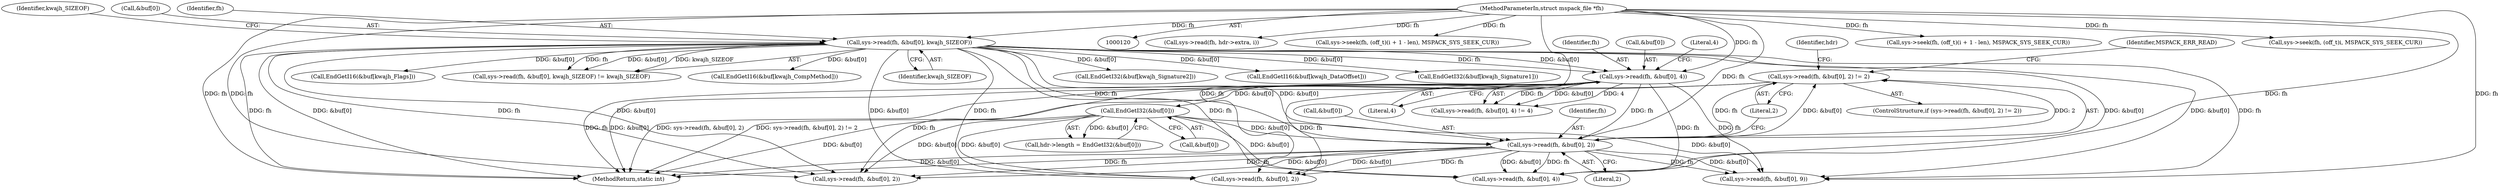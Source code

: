 digraph "0_libmspack_0b0ef9344255ff5acfac6b7af09198ac9c9756c8@API" {
"1000246" [label="(Call,sys->read(fh, &buf[0], 2) != 2)"];
"1000247" [label="(Call,sys->read(fh, &buf[0], 2))"];
"1000129" [label="(Call,sys->read(fh, &buf[0], kwajh_SIZEOF))"];
"1000122" [label="(MethodParameterIn,struct mspack_file *fh)"];
"1000219" [label="(Call,sys->read(fh, &buf[0], 4))"];
"1000233" [label="(Call,EndGetI32(&buf[0]))"];
"1000512" [label="(Call,sys->read(fh, hdr->extra, i))"];
"1000374" [label="(Call,sys->seek(fh, (off_t)(i + 1 - len), MSPACK_SYS_SEEK_CUR))"];
"1000128" [label="(Call,sys->read(fh, &buf[0], kwajh_SIZEOF) != kwajh_SIZEOF)"];
"1000220" [label="(Identifier,fh)"];
"1000247" [label="(Call,sys->read(fh, &buf[0], 2))"];
"1000221" [label="(Call,&buf[0])"];
"1000122" [label="(MethodParameterIn,struct mspack_file *fh)"];
"1000246" [label="(Call,sys->read(fh, &buf[0], 2) != 2)"];
"1000473" [label="(Call,sys->read(fh, &buf[0], 2))"];
"1000446" [label="(Call,sys->seek(fh, (off_t)(i + 1 - len), MSPACK_SYS_SEEK_CUR))"];
"1000130" [label="(Identifier,fh)"];
"1000256" [label="(Identifier,MSPACK_ERR_READ)"];
"1000167" [label="(Call,EndGetI16(&buf[kwajh_CompMethod]))"];
"1000249" [label="(Call,&buf[0])"];
"1000332" [label="(Call,sys->read(fh, &buf[0], 9))"];
"1000284" [label="(Call,sys->seek(fh, (off_t)i, MSPACK_SYS_SEEK_CUR))"];
"1000225" [label="(Literal,4)"];
"1000248" [label="(Identifier,fh)"];
"1000535" [label="(MethodReturn,static int)"];
"1000219" [label="(Call,sys->read(fh, &buf[0], 4))"];
"1000136" [label="(Identifier,kwajh_SIZEOF)"];
"1000135" [label="(Identifier,kwajh_SIZEOF)"];
"1000404" [label="(Call,sys->read(fh, &buf[0], 4))"];
"1000245" [label="(ControlStructure,if (sys->read(fh, &buf[0], 2) != 2))"];
"1000129" [label="(Call,sys->read(fh, &buf[0], kwajh_SIZEOF))"];
"1000229" [label="(Call,hdr->length = EndGetI32(&buf[0]))"];
"1000266" [label="(Call,sys->read(fh, &buf[0], 2))"];
"1000131" [label="(Call,&buf[0])"];
"1000233" [label="(Call,EndGetI32(&buf[0]))"];
"1000253" [label="(Literal,2)"];
"1000154" [label="(Call,EndGetI32(&buf[kwajh_Signature2]))"];
"1000226" [label="(Literal,4)"];
"1000176" [label="(Call,EndGetI16(&buf[kwajh_DataOffset]))"];
"1000260" [label="(Identifier,hdr)"];
"1000145" [label="(Call,EndGetI32(&buf[kwajh_Signature1]))"];
"1000218" [label="(Call,sys->read(fh, &buf[0], 4) != 4)"];
"1000234" [label="(Call,&buf[0])"];
"1000185" [label="(Call,EndGetI16(&buf[kwajh_Flags]))"];
"1000254" [label="(Literal,2)"];
"1000246" -> "1000245"  [label="AST: "];
"1000246" -> "1000254"  [label="CFG: "];
"1000247" -> "1000246"  [label="AST: "];
"1000254" -> "1000246"  [label="AST: "];
"1000256" -> "1000246"  [label="CFG: "];
"1000260" -> "1000246"  [label="CFG: "];
"1000246" -> "1000535"  [label="DDG: sys->read(fh, &buf[0], 2) != 2"];
"1000246" -> "1000535"  [label="DDG: sys->read(fh, &buf[0], 2)"];
"1000247" -> "1000246"  [label="DDG: fh"];
"1000247" -> "1000246"  [label="DDG: &buf[0]"];
"1000247" -> "1000246"  [label="DDG: 2"];
"1000247" -> "1000253"  [label="CFG: "];
"1000248" -> "1000247"  [label="AST: "];
"1000249" -> "1000247"  [label="AST: "];
"1000253" -> "1000247"  [label="AST: "];
"1000254" -> "1000247"  [label="CFG: "];
"1000247" -> "1000535"  [label="DDG: fh"];
"1000247" -> "1000535"  [label="DDG: &buf[0]"];
"1000129" -> "1000247"  [label="DDG: fh"];
"1000129" -> "1000247"  [label="DDG: &buf[0]"];
"1000219" -> "1000247"  [label="DDG: fh"];
"1000122" -> "1000247"  [label="DDG: fh"];
"1000233" -> "1000247"  [label="DDG: &buf[0]"];
"1000247" -> "1000266"  [label="DDG: fh"];
"1000247" -> "1000266"  [label="DDG: &buf[0]"];
"1000247" -> "1000332"  [label="DDG: fh"];
"1000247" -> "1000332"  [label="DDG: &buf[0]"];
"1000247" -> "1000404"  [label="DDG: fh"];
"1000247" -> "1000404"  [label="DDG: &buf[0]"];
"1000247" -> "1000473"  [label="DDG: fh"];
"1000247" -> "1000473"  [label="DDG: &buf[0]"];
"1000129" -> "1000128"  [label="AST: "];
"1000129" -> "1000135"  [label="CFG: "];
"1000130" -> "1000129"  [label="AST: "];
"1000131" -> "1000129"  [label="AST: "];
"1000135" -> "1000129"  [label="AST: "];
"1000136" -> "1000129"  [label="CFG: "];
"1000129" -> "1000535"  [label="DDG: fh"];
"1000129" -> "1000535"  [label="DDG: &buf[0]"];
"1000129" -> "1000128"  [label="DDG: fh"];
"1000129" -> "1000128"  [label="DDG: &buf[0]"];
"1000129" -> "1000128"  [label="DDG: kwajh_SIZEOF"];
"1000122" -> "1000129"  [label="DDG: fh"];
"1000129" -> "1000145"  [label="DDG: &buf[0]"];
"1000129" -> "1000154"  [label="DDG: &buf[0]"];
"1000129" -> "1000167"  [label="DDG: &buf[0]"];
"1000129" -> "1000176"  [label="DDG: &buf[0]"];
"1000129" -> "1000185"  [label="DDG: &buf[0]"];
"1000129" -> "1000219"  [label="DDG: fh"];
"1000129" -> "1000219"  [label="DDG: &buf[0]"];
"1000129" -> "1000266"  [label="DDG: fh"];
"1000129" -> "1000266"  [label="DDG: &buf[0]"];
"1000129" -> "1000332"  [label="DDG: fh"];
"1000129" -> "1000332"  [label="DDG: &buf[0]"];
"1000129" -> "1000404"  [label="DDG: fh"];
"1000129" -> "1000404"  [label="DDG: &buf[0]"];
"1000129" -> "1000473"  [label="DDG: fh"];
"1000129" -> "1000473"  [label="DDG: &buf[0]"];
"1000122" -> "1000120"  [label="AST: "];
"1000122" -> "1000535"  [label="DDG: fh"];
"1000122" -> "1000219"  [label="DDG: fh"];
"1000122" -> "1000266"  [label="DDG: fh"];
"1000122" -> "1000284"  [label="DDG: fh"];
"1000122" -> "1000332"  [label="DDG: fh"];
"1000122" -> "1000374"  [label="DDG: fh"];
"1000122" -> "1000404"  [label="DDG: fh"];
"1000122" -> "1000446"  [label="DDG: fh"];
"1000122" -> "1000473"  [label="DDG: fh"];
"1000122" -> "1000512"  [label="DDG: fh"];
"1000219" -> "1000218"  [label="AST: "];
"1000219" -> "1000225"  [label="CFG: "];
"1000220" -> "1000219"  [label="AST: "];
"1000221" -> "1000219"  [label="AST: "];
"1000225" -> "1000219"  [label="AST: "];
"1000226" -> "1000219"  [label="CFG: "];
"1000219" -> "1000535"  [label="DDG: &buf[0]"];
"1000219" -> "1000535"  [label="DDG: fh"];
"1000219" -> "1000218"  [label="DDG: fh"];
"1000219" -> "1000218"  [label="DDG: &buf[0]"];
"1000219" -> "1000218"  [label="DDG: 4"];
"1000219" -> "1000233"  [label="DDG: &buf[0]"];
"1000219" -> "1000266"  [label="DDG: fh"];
"1000219" -> "1000332"  [label="DDG: fh"];
"1000219" -> "1000404"  [label="DDG: fh"];
"1000219" -> "1000473"  [label="DDG: fh"];
"1000233" -> "1000229"  [label="AST: "];
"1000233" -> "1000234"  [label="CFG: "];
"1000234" -> "1000233"  [label="AST: "];
"1000229" -> "1000233"  [label="CFG: "];
"1000233" -> "1000535"  [label="DDG: &buf[0]"];
"1000233" -> "1000229"  [label="DDG: &buf[0]"];
"1000233" -> "1000266"  [label="DDG: &buf[0]"];
"1000233" -> "1000332"  [label="DDG: &buf[0]"];
"1000233" -> "1000404"  [label="DDG: &buf[0]"];
"1000233" -> "1000473"  [label="DDG: &buf[0]"];
}
